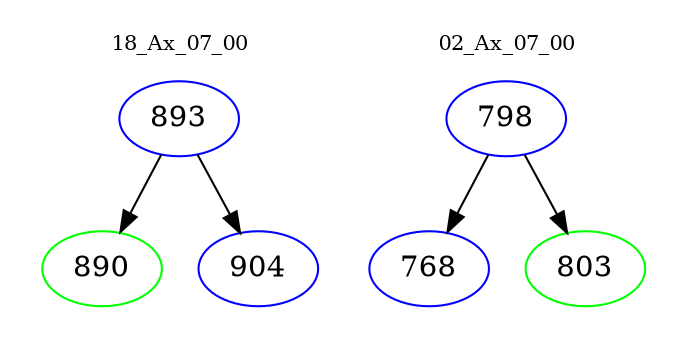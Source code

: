 digraph{
subgraph cluster_0 {
color = white
label = "18_Ax_07_00";
fontsize=10;
T0_893 [label="893", color="blue"]
T0_893 -> T0_890 [color="black"]
T0_890 [label="890", color="green"]
T0_893 -> T0_904 [color="black"]
T0_904 [label="904", color="blue"]
}
subgraph cluster_1 {
color = white
label = "02_Ax_07_00";
fontsize=10;
T1_798 [label="798", color="blue"]
T1_798 -> T1_768 [color="black"]
T1_768 [label="768", color="blue"]
T1_798 -> T1_803 [color="black"]
T1_803 [label="803", color="green"]
}
}
